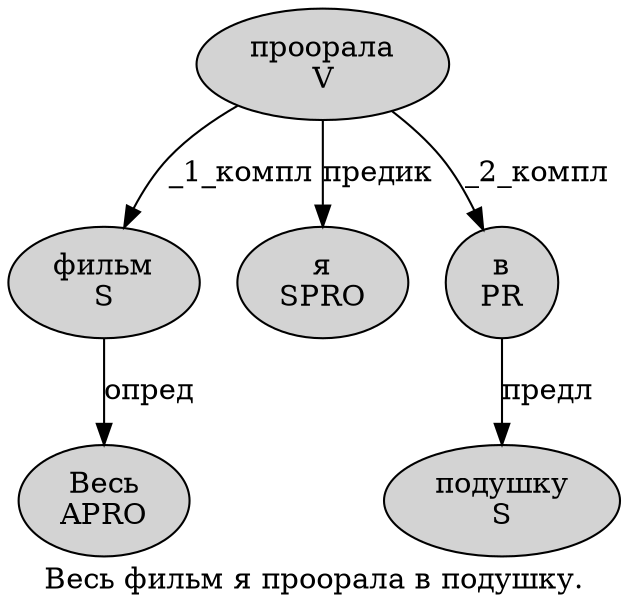 digraph SENTENCE_2408 {
	graph [label="Весь фильм я проорала в подушку."]
	node [style=filled]
		0 [label="Весь
APRO" color="" fillcolor=lightgray penwidth=1 shape=ellipse]
		1 [label="фильм
S" color="" fillcolor=lightgray penwidth=1 shape=ellipse]
		2 [label="я
SPRO" color="" fillcolor=lightgray penwidth=1 shape=ellipse]
		3 [label="проорала
V" color="" fillcolor=lightgray penwidth=1 shape=ellipse]
		4 [label="в
PR" color="" fillcolor=lightgray penwidth=1 shape=ellipse]
		5 [label="подушку
S" color="" fillcolor=lightgray penwidth=1 shape=ellipse]
			3 -> 1 [label="_1_компл"]
			3 -> 2 [label="предик"]
			3 -> 4 [label="_2_компл"]
			1 -> 0 [label="опред"]
			4 -> 5 [label="предл"]
}